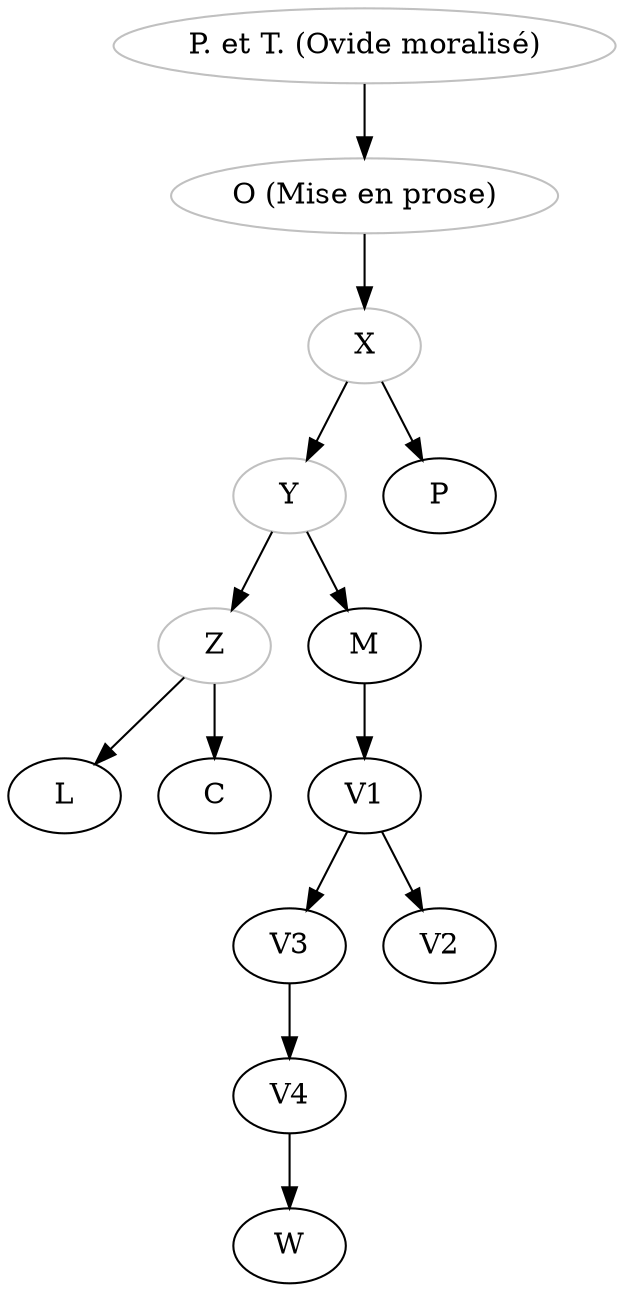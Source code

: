 digraph {
PT[label="P. et T. (Ovide moralisé)", color="grey"]
O[label="O (Mise en prose)", color="grey"]
X[color="grey"];
Y[color="grey"];
Z[color="grey"];
PT->O;
O->X;
X->Y;
Y->Z;
Z->L;
Z->C;
Y->M;
M->V1;
V1->V3;
V3->V4;
V4->W;
V1->V2;
X->P;
}
